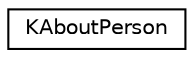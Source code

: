 digraph "Graphical Class Hierarchy"
{
  edge [fontname="Helvetica",fontsize="10",labelfontname="Helvetica",labelfontsize="10"];
  node [fontname="Helvetica",fontsize="10",shape=record];
  rankdir="LR";
  Node0 [label="KAboutPerson",height=0.2,width=0.4,color="black", fillcolor="white", style="filled",URL="$classKAboutPerson.html",tooltip="This class is used to store information about a person or developer. "];
}
